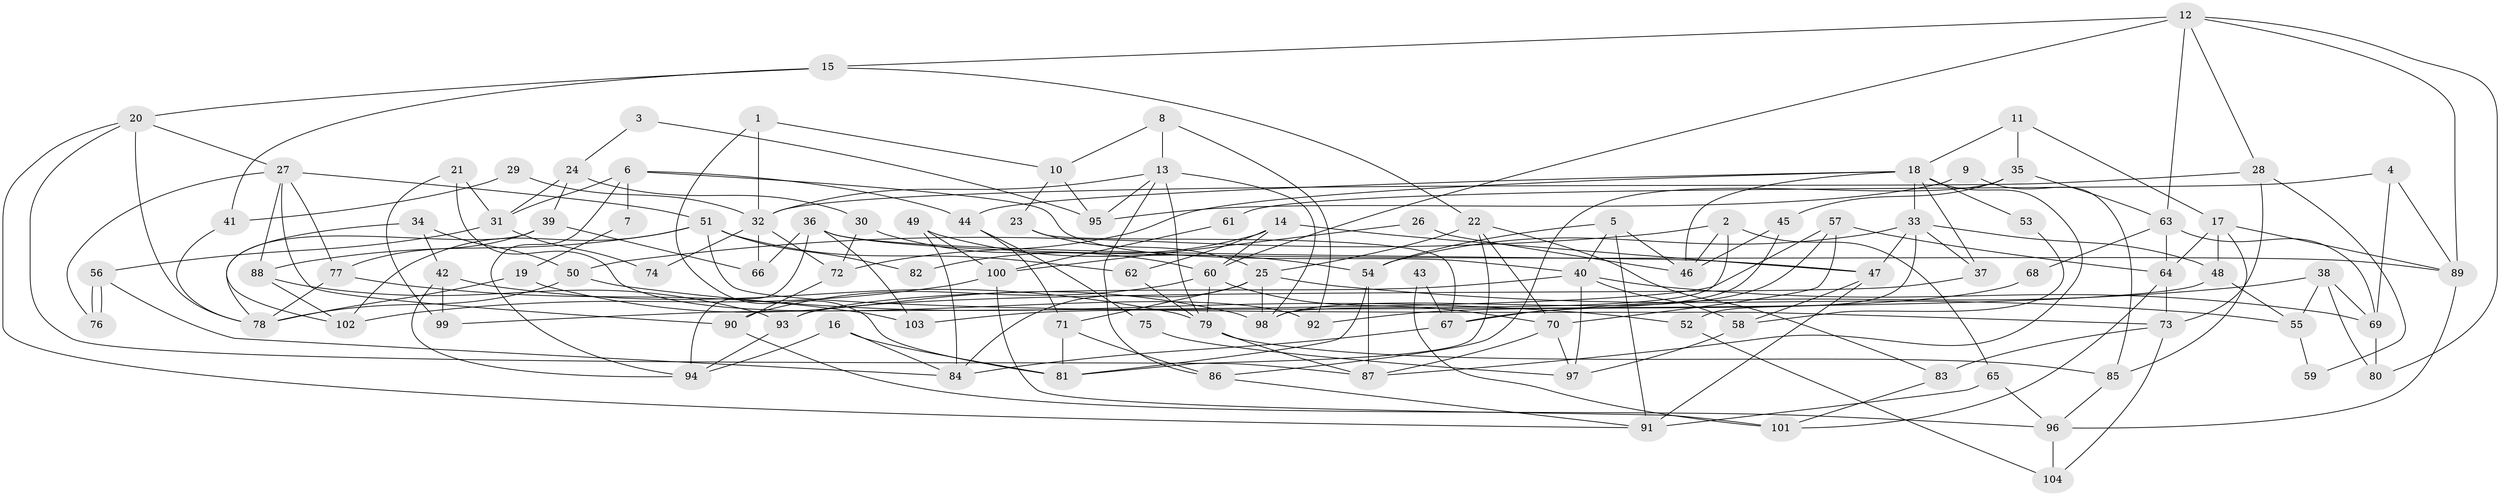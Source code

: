 // Generated by graph-tools (version 1.1) at 2025/15/03/09/25 04:15:15]
// undirected, 104 vertices, 208 edges
graph export_dot {
graph [start="1"]
  node [color=gray90,style=filled];
  1;
  2;
  3;
  4;
  5;
  6;
  7;
  8;
  9;
  10;
  11;
  12;
  13;
  14;
  15;
  16;
  17;
  18;
  19;
  20;
  21;
  22;
  23;
  24;
  25;
  26;
  27;
  28;
  29;
  30;
  31;
  32;
  33;
  34;
  35;
  36;
  37;
  38;
  39;
  40;
  41;
  42;
  43;
  44;
  45;
  46;
  47;
  48;
  49;
  50;
  51;
  52;
  53;
  54;
  55;
  56;
  57;
  58;
  59;
  60;
  61;
  62;
  63;
  64;
  65;
  66;
  67;
  68;
  69;
  70;
  71;
  72;
  73;
  74;
  75;
  76;
  77;
  78;
  79;
  80;
  81;
  82;
  83;
  84;
  85;
  86;
  87;
  88;
  89;
  90;
  91;
  92;
  93;
  94;
  95;
  96;
  97;
  98;
  99;
  100;
  101;
  102;
  103;
  104;
  1 -- 81;
  1 -- 32;
  1 -- 10;
  2 -- 46;
  2 -- 65;
  2 -- 50;
  2 -- 98;
  3 -- 24;
  3 -- 95;
  4 -- 69;
  4 -- 89;
  4 -- 61;
  5 -- 54;
  5 -- 40;
  5 -- 46;
  5 -- 91;
  6 -- 40;
  6 -- 94;
  6 -- 7;
  6 -- 31;
  6 -- 44;
  7 -- 19;
  8 -- 13;
  8 -- 10;
  8 -- 92;
  9 -- 95;
  9 -- 85;
  10 -- 23;
  10 -- 95;
  11 -- 18;
  11 -- 35;
  11 -- 17;
  12 -- 28;
  12 -- 60;
  12 -- 15;
  12 -- 63;
  12 -- 80;
  12 -- 89;
  13 -- 98;
  13 -- 79;
  13 -- 32;
  13 -- 86;
  13 -- 95;
  14 -- 47;
  14 -- 60;
  14 -- 62;
  14 -- 82;
  15 -- 22;
  15 -- 20;
  15 -- 41;
  16 -- 81;
  16 -- 84;
  16 -- 94;
  17 -- 89;
  17 -- 48;
  17 -- 64;
  17 -- 85;
  18 -- 33;
  18 -- 87;
  18 -- 37;
  18 -- 44;
  18 -- 46;
  18 -- 53;
  18 -- 72;
  19 -- 98;
  19 -- 78;
  20 -- 91;
  20 -- 27;
  20 -- 78;
  20 -- 87;
  21 -- 31;
  21 -- 99;
  21 -- 92;
  22 -- 25;
  22 -- 81;
  22 -- 70;
  22 -- 83;
  23 -- 25;
  23 -- 67;
  24 -- 30;
  24 -- 39;
  24 -- 31;
  25 -- 71;
  25 -- 98;
  25 -- 55;
  25 -- 84;
  26 -- 46;
  26 -- 100;
  27 -- 51;
  27 -- 76;
  27 -- 77;
  27 -- 88;
  27 -- 90;
  28 -- 73;
  28 -- 32;
  28 -- 59;
  29 -- 32;
  29 -- 41;
  30 -- 72;
  30 -- 60;
  31 -- 56;
  31 -- 74;
  32 -- 72;
  32 -- 66;
  32 -- 74;
  33 -- 37;
  33 -- 47;
  33 -- 48;
  33 -- 52;
  33 -- 54;
  34 -- 50;
  34 -- 102;
  34 -- 42;
  35 -- 63;
  35 -- 45;
  35 -- 86;
  36 -- 89;
  36 -- 66;
  36 -- 47;
  36 -- 94;
  36 -- 103;
  37 -- 93;
  38 -- 55;
  38 -- 80;
  38 -- 67;
  38 -- 69;
  39 -- 78;
  39 -- 77;
  39 -- 66;
  40 -- 58;
  40 -- 93;
  40 -- 69;
  40 -- 97;
  41 -- 78;
  42 -- 94;
  42 -- 79;
  42 -- 99;
  43 -- 101;
  43 -- 67;
  44 -- 71;
  44 -- 75;
  45 -- 67;
  45 -- 46;
  47 -- 91;
  47 -- 58;
  48 -- 55;
  48 -- 103;
  49 -- 84;
  49 -- 54;
  49 -- 100;
  50 -- 78;
  50 -- 52;
  51 -- 73;
  51 -- 62;
  51 -- 82;
  51 -- 88;
  51 -- 102;
  52 -- 104;
  53 -- 58;
  54 -- 87;
  54 -- 81;
  55 -- 59;
  56 -- 76;
  56 -- 76;
  56 -- 84;
  57 -- 64;
  57 -- 70;
  57 -- 98;
  57 -- 99;
  58 -- 97;
  60 -- 70;
  60 -- 79;
  60 -- 90;
  61 -- 100;
  62 -- 79;
  63 -- 69;
  63 -- 64;
  63 -- 68;
  64 -- 73;
  64 -- 101;
  65 -- 96;
  65 -- 91;
  67 -- 84;
  68 -- 92;
  69 -- 80;
  70 -- 87;
  70 -- 97;
  71 -- 86;
  71 -- 81;
  72 -- 90;
  73 -- 83;
  73 -- 104;
  75 -- 97;
  77 -- 103;
  77 -- 78;
  79 -- 85;
  79 -- 87;
  83 -- 101;
  85 -- 96;
  86 -- 91;
  88 -- 93;
  88 -- 102;
  89 -- 96;
  90 -- 96;
  93 -- 94;
  96 -- 104;
  100 -- 102;
  100 -- 101;
}
